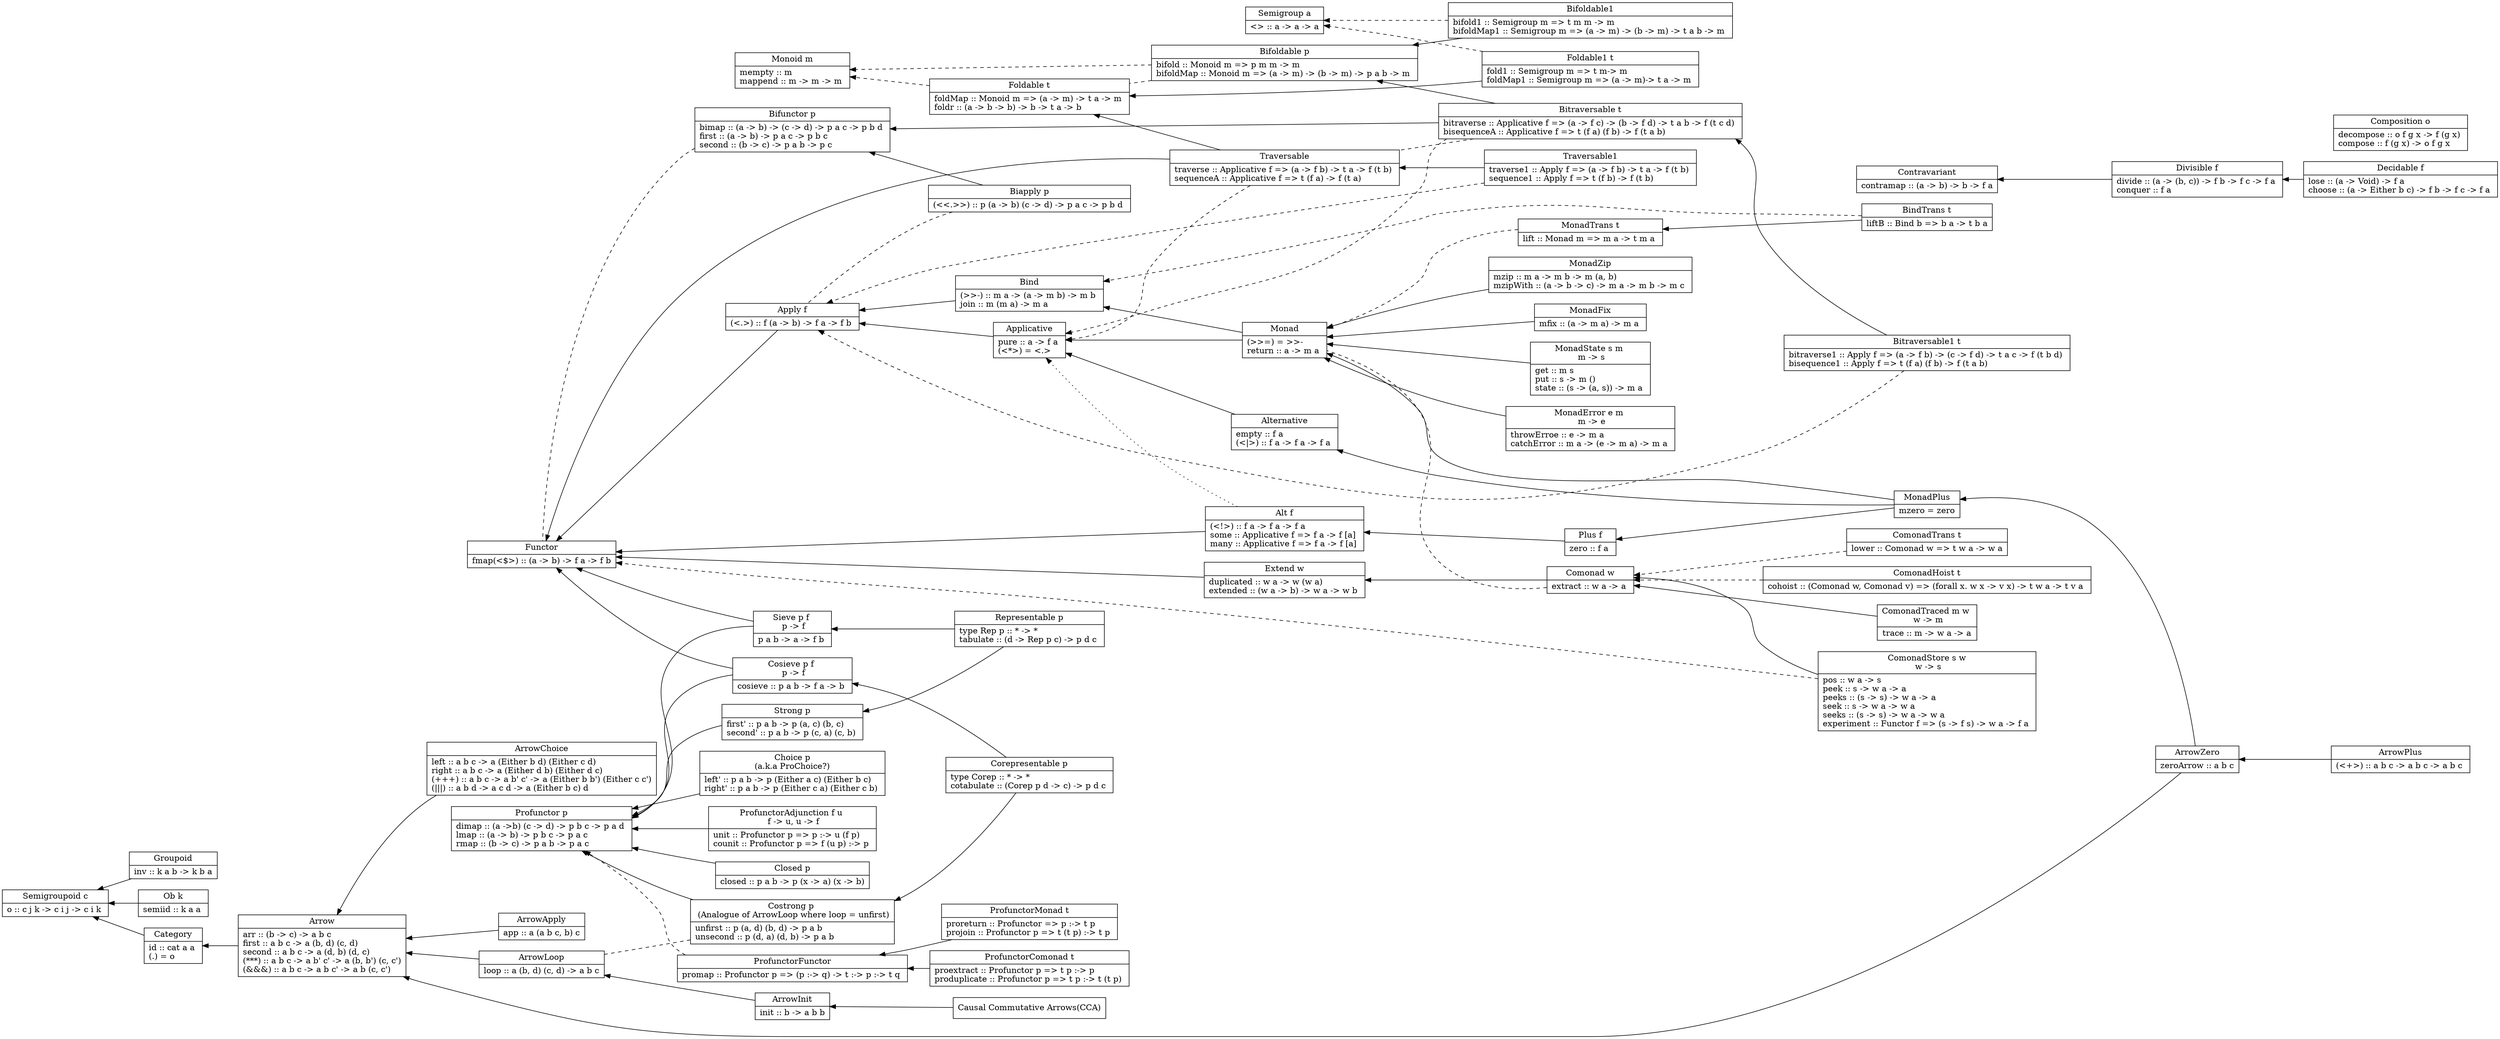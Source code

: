 digraph {
	graph[rankdir="RL"]
	node[shape="record"]

	category [label="{ Category }|{ id :: cat a a \l\
	(.) = o \l }"]
	functor [label="{ Functor }|{ fmap(\<$\>) :: (a -\> b) -\> f a -\> f b }"]
	applicative [label="{ Applicative }|{ pure :: a -\> f a \l\
	(\<*\>) = \<.\>\l }"]
	alternative [label="{ Alternative }|{ empty :: f a \l\
	(\<\|\>) :: f a -\> f a -\> f a \l}"]
	monad  [label="{ Monad }|{ (\>\>=) = \>\>- \lreturn :: a -\> m a \l}"]
	monadplus [label="{ MonadPlus }|{ mzero = zero }"]
	monadzip [label="{ MonadZip }|{ mzip :: m a -\> m b -\> m (a, b)\l\
	mzipWith :: (a -\> b -\> c) -\> m a -\> m b -\> m c \l}"]
	arrow [label="{ Arrow }|{ arr :: (b -\> c) -\> a b c \l\
first :: a b c -\> a (b, d) (c, d) \l\
second :: a b c -\> a (d, b) (d, c) \l\
(***) :: a b c -\> a b' c' -\> a (b, b') (c, c')\l\
(&&&) :: a b c -\> a b c' -\> a b (c, c')\l }"]
	monadfix [label="{ MonadFix }|{ mfix :: (a -\> m a) -\> m a \l}"]
	arrowplus [label="{ ArrowPlus }|{ (\<+\>) :: a b c -\> a b c -\> a b c \l }"]
	arrowzero [label="{ ArrowZero }|{ zeroArrow :: a b c }"]
	arrowinit[label="{ ArrowInit }|{ init :: b -\> a b b }"]
	arrowchoice[label="{ ArrowChoice }|{ left :: a b c -\> a (Either b d) (Either c d) \l\
	right :: a b c -\> a (Either d b) (Either d c)\l\
	(+++) :: a b c -\> a b' c' -\> a (Either b b') (Either c c')\l\
	(\|\|\|) :: a b d -\> a c d -\> a (Either b c) d\l }"]
	arrowapply [label="{ ArrowApply }|{ app :: a (a b c, b) c }"]
	arrowloop [label="{ ArrowLoop }|{ loop :: a (b, d) (c, d) -\> a b c }"]
	cca [label="{Causal Commutative Arrows(CCA) }"]
	monoid [label="{ Monoid m}|{ mempty :: m \l\
	mappend :: m -\> m -\> m \l}"]
	foldable [label="{ Foldable t}|{ foldMap :: Monoid m =\> (a -\> m) -\> t a -\> m \l\
	foldr :: (a -\> b -\> b) -\> b -\> t a -\> b \l}"]
	traversable [label="{ Traversable }|{ traverse :: Applicative f =\> (a -\> f b) -\> t a -\> f (t b) \l\
	sequenceA :: Applicative f =\> t (f a) -\> f (t a) \l }"]
	contravariant [label="{ Contravariant }|{ contramap :: (a -\> b) -\>  b -\> f a }"]
	monadstate [label="{ MonadState s m \n m -\> s }|{ get :: m s \l\
	put :: s -\> m () \l\
	state :: (s -\> (a, s)) -\> m a \l}"]
	monaderror [label="{ MonadError e m \n m -\> e }|{ throwErroe :: e -\> m a \l\
	catchError :: m a -\> (e -\> m a) -\> m a \l }"]
	comonad [label="{ Comonad w }|{ extract :: w a -\> a \l }"]
	bifunctor [label="{ Bifunctor p }|{ bimap :: (a -\> b) -\> (c -\> d) -\> p a c -\> p b d \l\
	first :: (a -\> b) -\> p a c -\> p b c \l\
	second :: (b -\> c) -\> p a b -\> p  c \l }"]
	biapply [label="{ Biapply p }|{ (\<\<.\>\>) :: p (a -\> b) (c -\> d) -\> p a c -\> p b d \l }"]
	alt [label="{ Alt f }|{ (\<!\>) :: f a -\> f a -\> f a \l\
	some :: Applicative f =\> f a -\> f [a] \l\
	many :: Applicative f =\> f a -\> f [a] \l }"]
	apply [label="{ Apply f }|{ (\<.\>) :: f (a -\> b) -\> f a -\> f b \l}"]
	semigroup [label="{ Semigroup a }|{ \<\> :: a -\> a -\> a }"]
	semigroupoid [label="{ Semigroupoid c }|{ o :: c j k -\> c i j -\> c i k \l }"]
	bind [label="{ Bind }|{ (\>\>-) :: m a -\> (a -\> m b) -\> m b \l\
	join :: m (m a) -\> m a \l}"]
	bindtrans [label="{ BindTrans t}|{ liftB :: Bind b =\> b a -\> t b a }"]
	monadtrans [label="{ MonadTrans t}|{ lift :: Monad m =\> m a -\> t m a \l}"]
	extend [label="{ Extend w }|{ duplicated :: w a -\> w (w a) \l\
	extended :: (w a -\> b) -\> w a -\> w b \l }"]
	plus [label="{ Plus f }|{ zero :: f a \l }"]
	groupoid [label="{ Groupoid }|{ inv :: k a b -\> k b a }"]
	bifoldable [label="{ Bifoldable p}|{ bifold :: Monoid m =\> p m m -\> m \l\
	bifoldMap :: Monoid m =\> (a -\> m) -\> (b -\> m) -\> p a b -\> m \l }"]
	bifoldable1 [label="{ Bifoldable1 }|{ bifold1 :: Semigroup m =\> t m m -\> m \l\
	bifoldMap1 :: Semigroup m =\> (a -\> m) -\> (b -\> m) -\> t a b -\> m \l }"]
	bitraversable [label="{ Bitraversable t }|{ bitraverse :: Applicative f =\> (a -\> f c) -\> (b -\> f d) -\> t a b -\> f (t c d) \l\
	bisequenceA :: Applicative f =\> t (f a) (f b) -\> f (t a b) \l }"]
	bitraversable1 [label="{ Bitraversable1 t }|{ bitraverse1 :: Apply f =\> (a -\> f b) -\> (c -\> f d) -\> t a c -\> f (t b d) \l\
	bisequence1 :: Apply f =\> t (f a) (f b) -\> f (t a b) \l }"]
	foldable1 [label="{ Foldable1 t }|{ fold1 :: Semigroup m =\> t m-\> m \l\
	foldMap1 :: Semigroup m =\> (a -\> m)-\> t a -\> m \l }"]
	traversable1 [label="{ Traversable1 }|{ traverse1 :: Apply f =\> (a -\> f b) -\> t a -\> f (t b) \l\
	sequence1 :: Apply f =\> t (f b) -\> f (t b) \l }"]
	ob [label="{ Ob k }|{ semiid :: k a a \l }"]
	profunctor [label="{ Profunctor p }|{ dimap :: (a -\>b) (c -\> d) -\> p b c -\> p a d \l\
	lmap :: (a -\> b) -\> p b c -\> p a c \l\
	rmap :: (b -\> c) -\> p a b -\> p a c \l }"]
	costrong [label="{ Costrong p \n (Analogue of ArrowLoop where loop = unfirst) }|{ unfirst :: p (a, d) (b, d) -\> p a b \l\
	unsecond :: p (d, a) (d, b) -\> p a b \l }"]
	choice [label="{ Choice p\n(a.k.a ProChoice?) }|{ left' :: p a b -\> p (Either a c) (Either b c) \l\
	right' :: p a b -\> p (Either c a) (Either c b) \l }"]
	profunctoradjunction [label="{ ProfunctorAdjunction f u \n f -\> u, u -\> f }|{ unit :: Profunctor p =\> p :-\> u (f p) \l\
	counit :: Profunctor p =\> f (u p) :-\> p \l }"]
	closed [label="{ Closed p }|{ closed :: p a b -\> p (x -\> a) (x -\> b) }"]
	profunctorfunctor [label="{ ProfunctorFunctor }|{ promap :: Profunctor p =\> (p :-\> q) -\> t :-\> p :-\> t q \l }"]
	profunctormonad [label="{ ProfunctorMonad t }|{ proreturn :: Profunctor =\> p :-\> t p \l\
	projoin :: Profunctor p =\> t (t p) :-\> t p \l }"]
	profunctorcomonad [label="{ ProfunctorComonad t }|{ proextract :: Profunctor p =\> t p :-\> p \l\
	produplicate :: Profunctor p =\> t p :-\> t (t p) \l }"]
	representable [label="{ Representable p }|{ type Rep p :: * -\> * \l\
	tabulate :: (d -\> Rep p c) -\> p d c \l }"]
	corepresentable [label="{ Corepresentable p }|{ type Corep :: * -\> * \l\
	cotabulate :: (Corep p d -\> c) -\> p d c \l }"]
	cosieve [label="{ Cosieve p f \n p -\> f }|{ cosieve :: p a b -\> f a -\> b \l }"]
	sieve [label="{ Sieve p f \n p -\> f }|{ p a b -\> a -\> f b \l }"]
	strong [label="{ Strong p }|{ first' :: p a b -\> p (a, c) (b, c) \l\
	second' :: p a b -\> p (c, a) (c, b) \l }"]
	divisible [label="{ Divisible f }|{ divide :: (a -\> (b, c)) -\> f b -\> f c -\> f a \l\
	conquer :: f a \l }"]
	decidable [label="{ Decidable f }|{ lose :: (a -\> Void) -\> f a \l\
	choose :: (a -\> Either b c) -\> f b -\> f c -\> f a \l }"]
	comonadhoist [label="{ ComonadHoist t }|{ cohoist :: (Comonad w, Comonad v) =\> (forall x. w x -\> v x) -\> t w a -\> t v a \l }"]
	comonadstore [label="{ ComonadStore s w\n w -\> s }|{ pos :: w a -\> s \l\
	peek :: s -\> w a -\> a \l\
	peeks :: (s -\> s) -\> w a -\> a \l\
	seek :: s -\> w a -\> w a \l\
	seeks :: (s -\> s) -\> w a -\> w a \l\
	experiment :: Functor f =\> (s -\> f s) -\> w a -\> f a \l }"]
	comonadtraced [label="{ ComonadTraced m w \n w -\> m }|{ trace :: m -\> w a -\> a }"]
	comonadtrans [label="{ ComonadTrans t }|{ lower :: Comonad w =\> t w a -\> w a }"]
	composition [label="{ Composition o }|{ decompose :: o f g x -\> f (g x) \l\
	compose :: f (g x) -\> o f g x \l }"]


	comonadtrans -> comonad [style="dashed"]
	comonadtraced -> comonad
	comonadstore -> functor [style="dashed"]
	comonadstore -> comonad
	comonadhoist -> comonad [style="dashed"]
	monadplus -> alternative
	monad -> applicative
	divisible -> contravariant
	decidable -> divisible
	strong -> profunctor
	sieve -> {profunctor, functor}
	cosieve -> {profunctor, functor}
	corepresentable -> {costrong, cosieve}
	representable -> {strong, sieve}
	profunctormonad -> profunctorfunctor
	profunctorcomonad -> profunctorfunctor
	profunctorfunctor -> profunctor [style="dashed"]
	closed -> profunctor
	profunctoradjunction -> profunctor
	choice -> profunctor
	costrong -> profunctor
	costrong -> arrowloop [style="dashed" arrowhead="none"]
	ob -> semigroupoid
	traversable1 -> traversable
	traversable1 -> apply [style="dashed"]
	foldable1 -> foldable
	foldable1 -> semigroup [style="dashed"]
	bitraversable1 -> bitraversable
	bitraversable1 -> apply [style="dashed"]
	bitraversable -> applicative [style="dashed"]
	bitraversable -> {bifunctor, bifoldable}
	bitraversable -> traversable [style="dashed" arrowhead="none"]
	bifoldable -> monoid [style="dashed"]
	bifoldable1 -> bifoldable
	bifoldable1 -> semigroup [style="dashed"]
	bifoldable -> foldable [style="dashed" arrowhead="none"]
	groupoid -> semigroupoid
	plus -> alt
	extend -> functor
	comonad -> extend
	comonad -> monad [style="dashed" arrowhead="none"]
	biapply -> bifunctor
	biapply -> apply [style="dashed" arrowhead="none"]
	bifunctor -> functor [style="dashed" arrowhead="none"]
	bindtrans -> monadtrans
	bindtrans -> bind [style="dashed"]
	monadtrans -> monad [style="dashed"]
	alt -> functor
	apply -> functor
	bind -> apply
	alt -> applicative [style="dotted"]
	traversable -> {foldable, functor}
	applicative -> apply
	alternative -> applicative
	monad -> bind
	monadfix -> monad
	monadplus -> {monad, plus}
	monadzip -> monad
	monadstate -> monad
	monaderror -> monad
	arrow -> category
	category -> semigroupoid
	arrowchoice -> arrow
	arrowapply -> arrow
	arrowloop -> arrow
	arrowinit -> arrowloop
	arrowzero -> {arrow, monadplus}
	arrowplus -> arrowzero
	cca -> arrowinit
	traversable -> applicative [style="dashed"]
	foldable -> monoid [style="dashed"]
}
